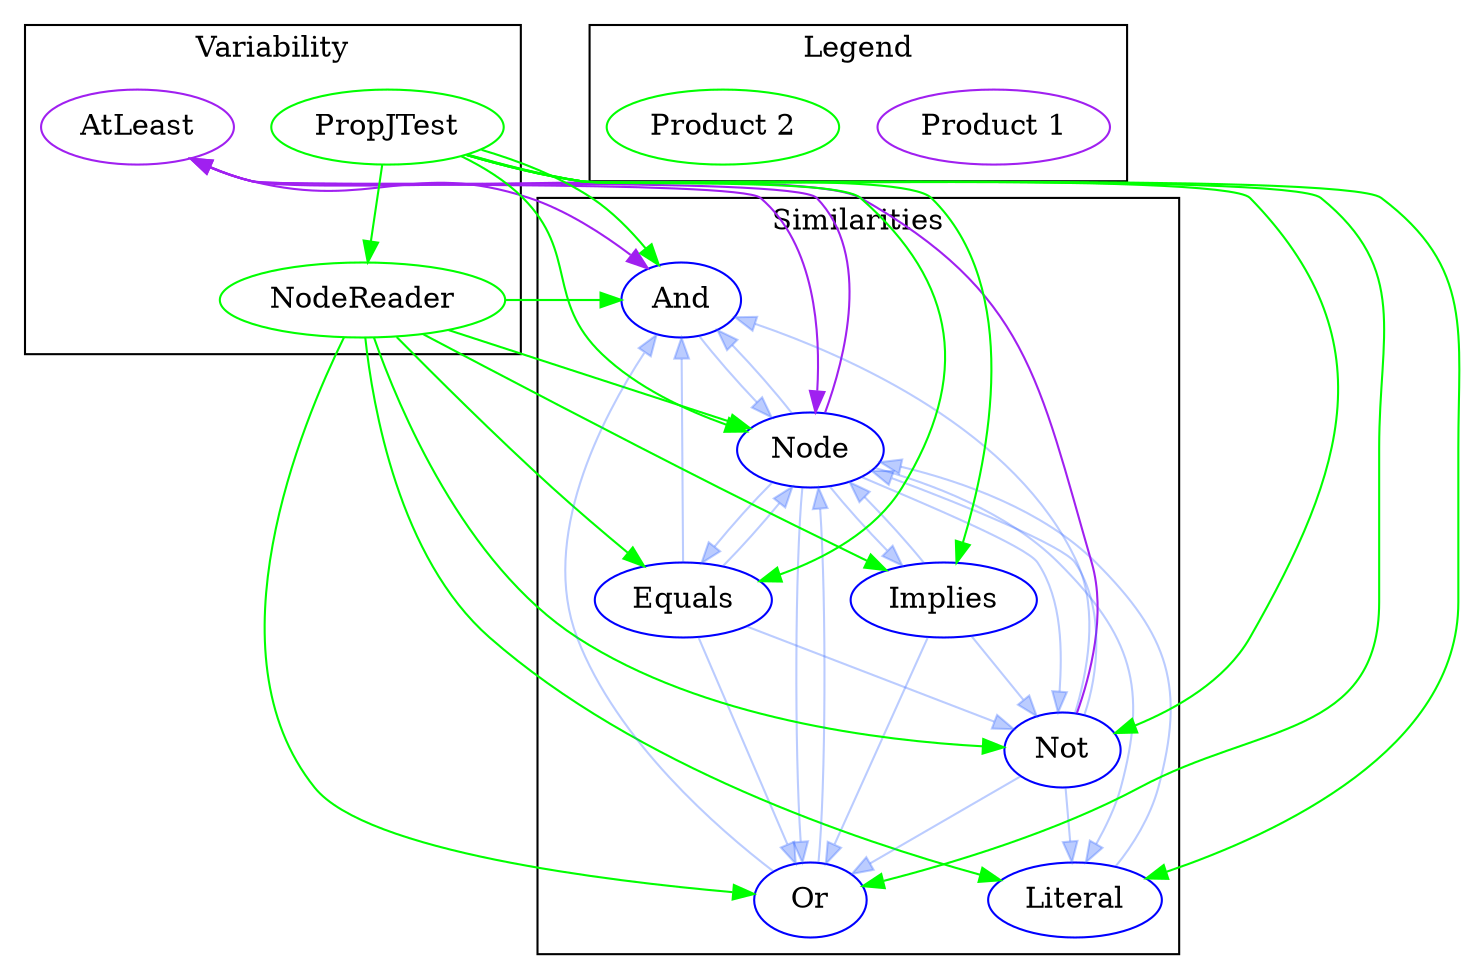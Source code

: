 digraph G {
size= "17,17";
rotate = 180;
"And"[label="And",shape=ellipse,color=blue,fontcolor=black,style=""];
"AtLeast"[label="AtLeast",shape=ellipse,color=purple,fontcolor=black,style=""];
"Equals"[label="Equals",shape=ellipse,color=blue,fontcolor=black,style=""];
"Implies"[label="Implies",shape=ellipse,color=blue,fontcolor=black,style=""];
"Literal"[label="Literal",shape=ellipse,color=blue,fontcolor=black,style=""];
"Node"[label="Node",shape=ellipse,color=blue,fontcolor=black,style=""];
"NodeReader"[label="NodeReader",shape=ellipse,color=green,fontcolor=black,style=""];
"Not"[label="Not",shape=ellipse,color=blue,fontcolor=black,style=""];
"Or"[label="Or",shape=ellipse,color=blue,fontcolor=black,style=""];
"PropJTest"[label="PropJTest",shape=ellipse,color=green,fontcolor=black,style=""];
"And" -> "Node" [color="#3366FF55",font=6];
"AtLeast" -> "And" [color=purple,font=6];
"AtLeast" -> "Node" [color=purple,font=6];
"Equals" -> "And" [color="#3366FF55",font=6];
"Equals" -> "Node" [color="#3366FF55",font=6];
"Equals" -> "Not" [color="#3366FF55",font=6];
"Equals" -> "Or" [color="#3366FF55",font=6];
"Implies" -> "Node" [color="#3366FF55",font=6];
"Implies" -> "Not" [color="#3366FF55",font=6];
"Implies" -> "Or" [color="#3366FF55",font=6];
"Literal" -> "Node" [color="#3366FF55",font=6];
"Node" -> "And" [color="#3366FF55",font=6];
"Node" -> "AtLeast" [color=purple,font=6];
"Node" -> "Equals" [color="#3366FF55",font=6];
"Node" -> "Implies" [color="#3366FF55",font=6];
"Node" -> "Literal" [color="#3366FF55",font=6];
"Node" -> "Not" [color="#3366FF55",font=6];
"Node" -> "Or" [color="#3366FF55",font=6];
"NodeReader" -> "And" [color=green,font=6];
"NodeReader" -> "Equals" [color=green,font=6];
"NodeReader" -> "Implies" [color=green,font=6];
"NodeReader" -> "Literal" [color=green,font=6];
"NodeReader" -> "Node" [color=green,font=6];
"NodeReader" -> "Not" [color=green,font=6];
"NodeReader" -> "Or" [color=green,font=6];
"Not" -> "And" [color="#3366FF55",font=6];
"Not" -> "AtLeast" [color=purple,font=6];
"Not" -> "Literal" [color="#3366FF55",font=6];
"Not" -> "Node" [color="#3366FF55",font=6];
"Not" -> "Or" [color="#3366FF55",font=6];
"Or" -> "And" [color="#3366FF55",font=6];
"Or" -> "Node" [color="#3366FF55",font=6];
"PropJTest" -> "And" [color=green,font=6];
"PropJTest" -> "Equals" [color=green,font=6];
"PropJTest" -> "Implies" [color=green,font=6];
"PropJTest" -> "Literal" [color=green,font=6];
"PropJTest" -> "Node" [color=green,font=6];
"PropJTest" -> "NodeReader" [color=green,font=6];
"PropJTest" -> "Not" [color=green,font=6];
"PropJTest" -> "Or" [color=green,font=6];
subgraph cluster_0{
label = "Variability";
"AtLeast";
"NodeReader";
"PropJTest";
}
subgraph cluster_1{
label = "Similarities" ;
"And";
"Equals";
"Implies";
"Literal";
"Node";
"Not";
"Or";
}
subgraph cluster_2{
label = "Legend" ;
"Product 1"[color=purple];
 "Product 2"[color=green];
 }
}